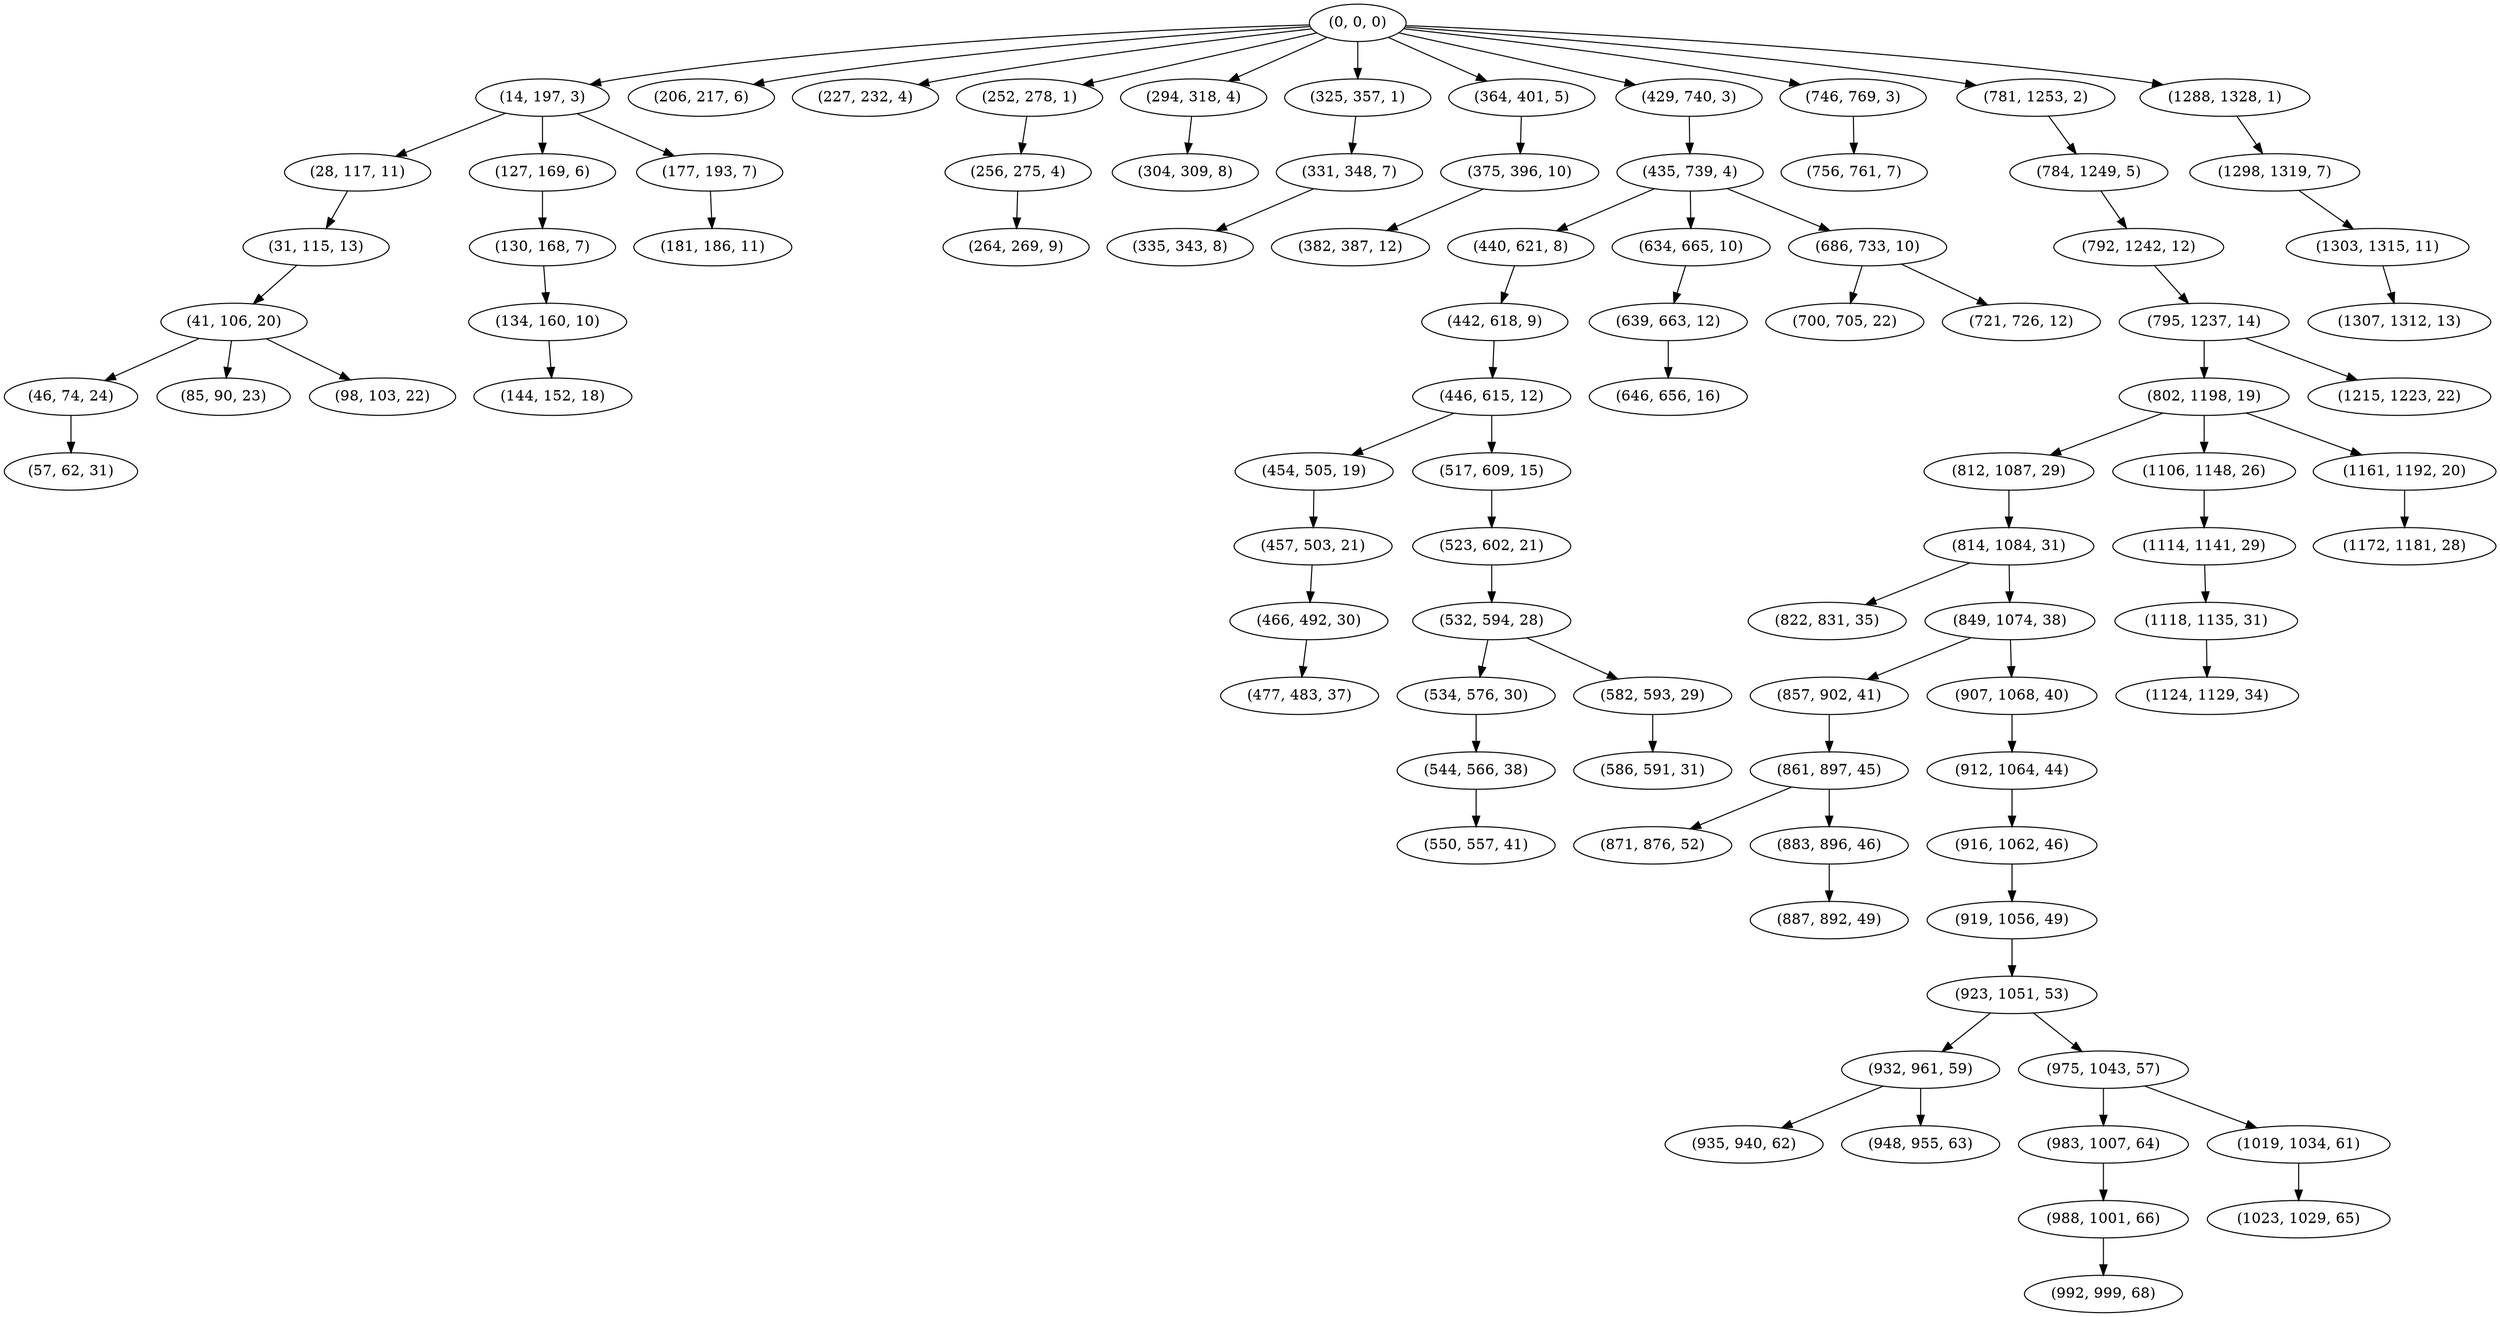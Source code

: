 digraph tree {
    "(0, 0, 0)";
    "(14, 197, 3)";
    "(28, 117, 11)";
    "(31, 115, 13)";
    "(41, 106, 20)";
    "(46, 74, 24)";
    "(57, 62, 31)";
    "(85, 90, 23)";
    "(98, 103, 22)";
    "(127, 169, 6)";
    "(130, 168, 7)";
    "(134, 160, 10)";
    "(144, 152, 18)";
    "(177, 193, 7)";
    "(181, 186, 11)";
    "(206, 217, 6)";
    "(227, 232, 4)";
    "(252, 278, 1)";
    "(256, 275, 4)";
    "(264, 269, 9)";
    "(294, 318, 4)";
    "(304, 309, 8)";
    "(325, 357, 1)";
    "(331, 348, 7)";
    "(335, 343, 8)";
    "(364, 401, 5)";
    "(375, 396, 10)";
    "(382, 387, 12)";
    "(429, 740, 3)";
    "(435, 739, 4)";
    "(440, 621, 8)";
    "(442, 618, 9)";
    "(446, 615, 12)";
    "(454, 505, 19)";
    "(457, 503, 21)";
    "(466, 492, 30)";
    "(477, 483, 37)";
    "(517, 609, 15)";
    "(523, 602, 21)";
    "(532, 594, 28)";
    "(534, 576, 30)";
    "(544, 566, 38)";
    "(550, 557, 41)";
    "(582, 593, 29)";
    "(586, 591, 31)";
    "(634, 665, 10)";
    "(639, 663, 12)";
    "(646, 656, 16)";
    "(686, 733, 10)";
    "(700, 705, 22)";
    "(721, 726, 12)";
    "(746, 769, 3)";
    "(756, 761, 7)";
    "(781, 1253, 2)";
    "(784, 1249, 5)";
    "(792, 1242, 12)";
    "(795, 1237, 14)";
    "(802, 1198, 19)";
    "(812, 1087, 29)";
    "(814, 1084, 31)";
    "(822, 831, 35)";
    "(849, 1074, 38)";
    "(857, 902, 41)";
    "(861, 897, 45)";
    "(871, 876, 52)";
    "(883, 896, 46)";
    "(887, 892, 49)";
    "(907, 1068, 40)";
    "(912, 1064, 44)";
    "(916, 1062, 46)";
    "(919, 1056, 49)";
    "(923, 1051, 53)";
    "(932, 961, 59)";
    "(935, 940, 62)";
    "(948, 955, 63)";
    "(975, 1043, 57)";
    "(983, 1007, 64)";
    "(988, 1001, 66)";
    "(992, 999, 68)";
    "(1019, 1034, 61)";
    "(1023, 1029, 65)";
    "(1106, 1148, 26)";
    "(1114, 1141, 29)";
    "(1118, 1135, 31)";
    "(1124, 1129, 34)";
    "(1161, 1192, 20)";
    "(1172, 1181, 28)";
    "(1215, 1223, 22)";
    "(1288, 1328, 1)";
    "(1298, 1319, 7)";
    "(1303, 1315, 11)";
    "(1307, 1312, 13)";
    "(0, 0, 0)" -> "(14, 197, 3)";
    "(0, 0, 0)" -> "(206, 217, 6)";
    "(0, 0, 0)" -> "(227, 232, 4)";
    "(0, 0, 0)" -> "(252, 278, 1)";
    "(0, 0, 0)" -> "(294, 318, 4)";
    "(0, 0, 0)" -> "(325, 357, 1)";
    "(0, 0, 0)" -> "(364, 401, 5)";
    "(0, 0, 0)" -> "(429, 740, 3)";
    "(0, 0, 0)" -> "(746, 769, 3)";
    "(0, 0, 0)" -> "(781, 1253, 2)";
    "(0, 0, 0)" -> "(1288, 1328, 1)";
    "(14, 197, 3)" -> "(28, 117, 11)";
    "(14, 197, 3)" -> "(127, 169, 6)";
    "(14, 197, 3)" -> "(177, 193, 7)";
    "(28, 117, 11)" -> "(31, 115, 13)";
    "(31, 115, 13)" -> "(41, 106, 20)";
    "(41, 106, 20)" -> "(46, 74, 24)";
    "(41, 106, 20)" -> "(85, 90, 23)";
    "(41, 106, 20)" -> "(98, 103, 22)";
    "(46, 74, 24)" -> "(57, 62, 31)";
    "(127, 169, 6)" -> "(130, 168, 7)";
    "(130, 168, 7)" -> "(134, 160, 10)";
    "(134, 160, 10)" -> "(144, 152, 18)";
    "(177, 193, 7)" -> "(181, 186, 11)";
    "(252, 278, 1)" -> "(256, 275, 4)";
    "(256, 275, 4)" -> "(264, 269, 9)";
    "(294, 318, 4)" -> "(304, 309, 8)";
    "(325, 357, 1)" -> "(331, 348, 7)";
    "(331, 348, 7)" -> "(335, 343, 8)";
    "(364, 401, 5)" -> "(375, 396, 10)";
    "(375, 396, 10)" -> "(382, 387, 12)";
    "(429, 740, 3)" -> "(435, 739, 4)";
    "(435, 739, 4)" -> "(440, 621, 8)";
    "(435, 739, 4)" -> "(634, 665, 10)";
    "(435, 739, 4)" -> "(686, 733, 10)";
    "(440, 621, 8)" -> "(442, 618, 9)";
    "(442, 618, 9)" -> "(446, 615, 12)";
    "(446, 615, 12)" -> "(454, 505, 19)";
    "(446, 615, 12)" -> "(517, 609, 15)";
    "(454, 505, 19)" -> "(457, 503, 21)";
    "(457, 503, 21)" -> "(466, 492, 30)";
    "(466, 492, 30)" -> "(477, 483, 37)";
    "(517, 609, 15)" -> "(523, 602, 21)";
    "(523, 602, 21)" -> "(532, 594, 28)";
    "(532, 594, 28)" -> "(534, 576, 30)";
    "(532, 594, 28)" -> "(582, 593, 29)";
    "(534, 576, 30)" -> "(544, 566, 38)";
    "(544, 566, 38)" -> "(550, 557, 41)";
    "(582, 593, 29)" -> "(586, 591, 31)";
    "(634, 665, 10)" -> "(639, 663, 12)";
    "(639, 663, 12)" -> "(646, 656, 16)";
    "(686, 733, 10)" -> "(700, 705, 22)";
    "(686, 733, 10)" -> "(721, 726, 12)";
    "(746, 769, 3)" -> "(756, 761, 7)";
    "(781, 1253, 2)" -> "(784, 1249, 5)";
    "(784, 1249, 5)" -> "(792, 1242, 12)";
    "(792, 1242, 12)" -> "(795, 1237, 14)";
    "(795, 1237, 14)" -> "(802, 1198, 19)";
    "(795, 1237, 14)" -> "(1215, 1223, 22)";
    "(802, 1198, 19)" -> "(812, 1087, 29)";
    "(802, 1198, 19)" -> "(1106, 1148, 26)";
    "(802, 1198, 19)" -> "(1161, 1192, 20)";
    "(812, 1087, 29)" -> "(814, 1084, 31)";
    "(814, 1084, 31)" -> "(822, 831, 35)";
    "(814, 1084, 31)" -> "(849, 1074, 38)";
    "(849, 1074, 38)" -> "(857, 902, 41)";
    "(849, 1074, 38)" -> "(907, 1068, 40)";
    "(857, 902, 41)" -> "(861, 897, 45)";
    "(861, 897, 45)" -> "(871, 876, 52)";
    "(861, 897, 45)" -> "(883, 896, 46)";
    "(883, 896, 46)" -> "(887, 892, 49)";
    "(907, 1068, 40)" -> "(912, 1064, 44)";
    "(912, 1064, 44)" -> "(916, 1062, 46)";
    "(916, 1062, 46)" -> "(919, 1056, 49)";
    "(919, 1056, 49)" -> "(923, 1051, 53)";
    "(923, 1051, 53)" -> "(932, 961, 59)";
    "(923, 1051, 53)" -> "(975, 1043, 57)";
    "(932, 961, 59)" -> "(935, 940, 62)";
    "(932, 961, 59)" -> "(948, 955, 63)";
    "(975, 1043, 57)" -> "(983, 1007, 64)";
    "(975, 1043, 57)" -> "(1019, 1034, 61)";
    "(983, 1007, 64)" -> "(988, 1001, 66)";
    "(988, 1001, 66)" -> "(992, 999, 68)";
    "(1019, 1034, 61)" -> "(1023, 1029, 65)";
    "(1106, 1148, 26)" -> "(1114, 1141, 29)";
    "(1114, 1141, 29)" -> "(1118, 1135, 31)";
    "(1118, 1135, 31)" -> "(1124, 1129, 34)";
    "(1161, 1192, 20)" -> "(1172, 1181, 28)";
    "(1288, 1328, 1)" -> "(1298, 1319, 7)";
    "(1298, 1319, 7)" -> "(1303, 1315, 11)";
    "(1303, 1315, 11)" -> "(1307, 1312, 13)";
}
